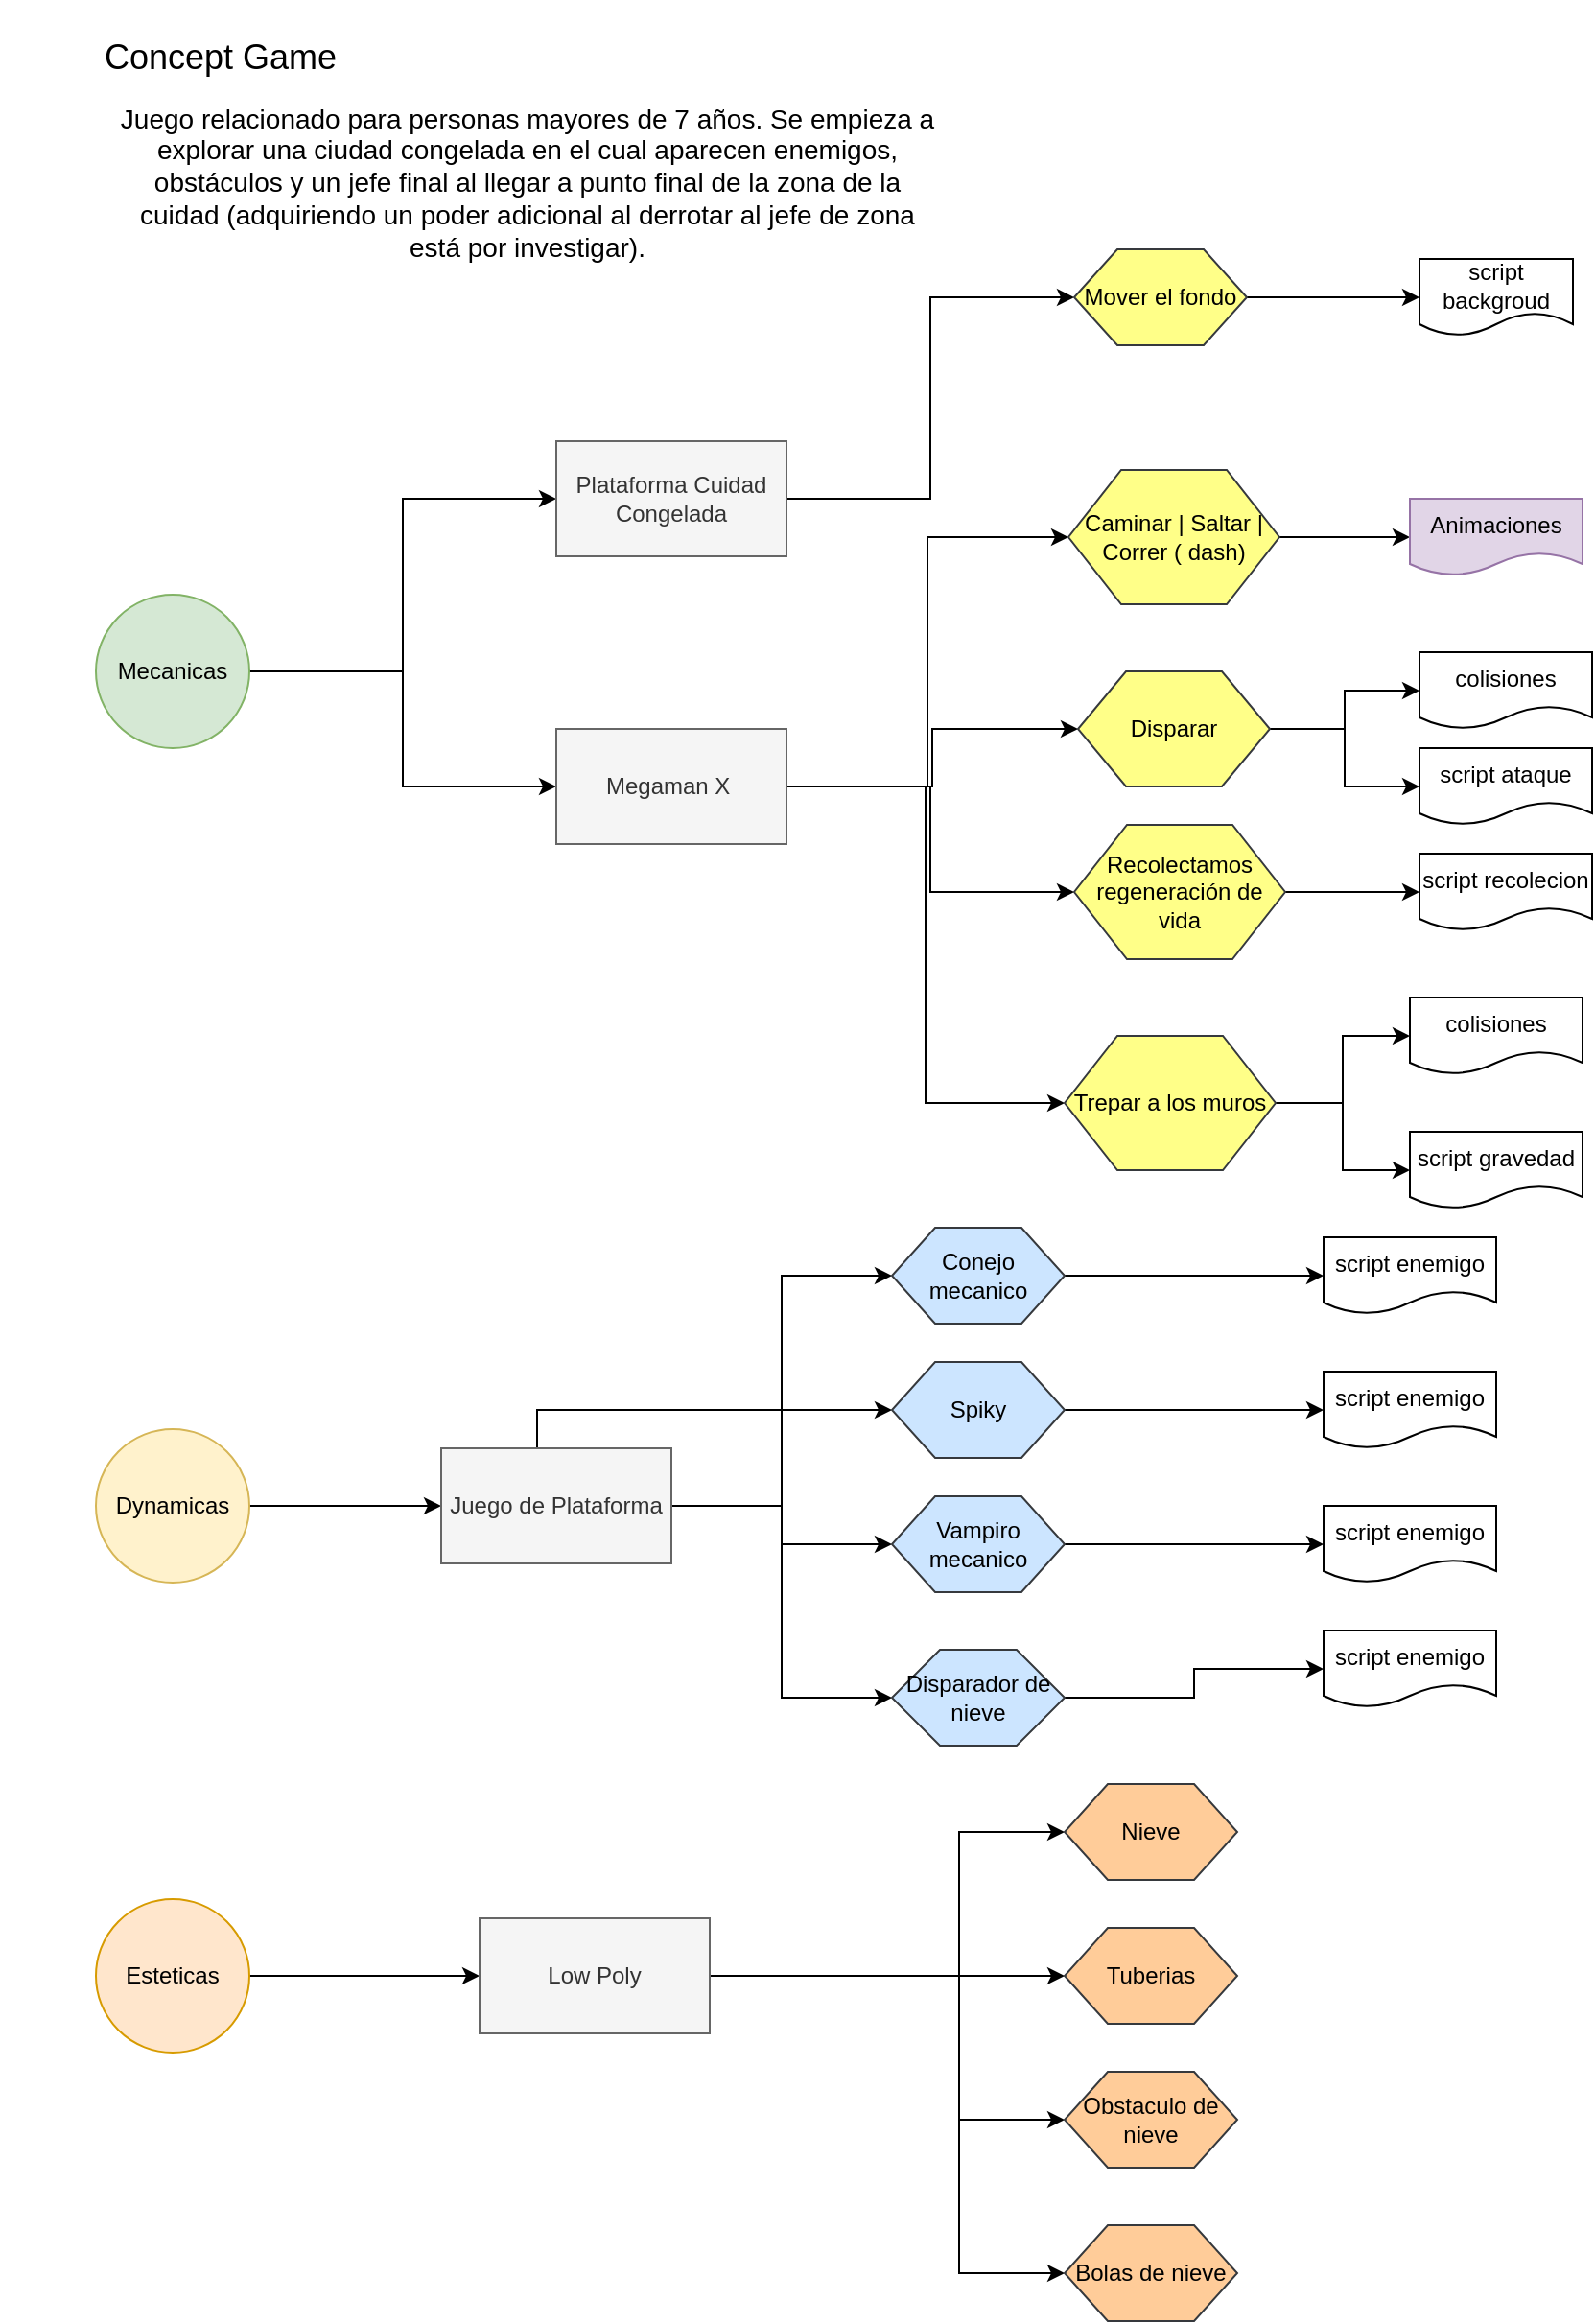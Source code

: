 <mxfile version="14.6.0" type="device" pages="2"><diagram id="MNo0vF9S_2Gnkzfg5jTZ" name="Documento diseño"><mxGraphModel dx="2489" dy="1963" grid="1" gridSize="10" guides="1" tooltips="1" connect="1" arrows="1" fold="1" page="1" pageScale="1" pageWidth="827" pageHeight="1169" math="0" shadow="0"><root><mxCell id="0"/><mxCell id="1" parent="0"/><mxCell id="G7IXwITZAQUb4Zuylp23-49" style="edgeStyle=orthogonalEdgeStyle;rounded=0;orthogonalLoop=1;jettySize=auto;html=1;" edge="1" parent="1" source="G7IXwITZAQUb4Zuylp23-3" target="G7IXwITZAQUb4Zuylp23-14"><mxGeometry relative="1" as="geometry"/></mxCell><mxCell id="G7IXwITZAQUb4Zuylp23-50" style="edgeStyle=orthogonalEdgeStyle;rounded=0;orthogonalLoop=1;jettySize=auto;html=1;" edge="1" parent="1" source="G7IXwITZAQUb4Zuylp23-3" target="G7IXwITZAQUb4Zuylp23-10"><mxGeometry relative="1" as="geometry"><Array as="points"><mxPoint x="190" y="-90"/><mxPoint x="190" y="-180"/></Array></mxGeometry></mxCell><mxCell id="G7IXwITZAQUb4Zuylp23-3" value="Mecanicas" style="ellipse;whiteSpace=wrap;html=1;aspect=fixed;fillColor=#d5e8d4;strokeColor=#82b366;" vertex="1" parent="1"><mxGeometry x="30" y="-130" width="80" height="80" as="geometry"/></mxCell><mxCell id="G7IXwITZAQUb4Zuylp23-4" style="edgeStyle=orthogonalEdgeStyle;rounded=0;orthogonalLoop=1;jettySize=auto;html=1;entryX=0;entryY=0.5;entryDx=0;entryDy=0;" edge="1" parent="1" source="G7IXwITZAQUb4Zuylp23-5" target="G7IXwITZAQUb4Zuylp23-29"><mxGeometry relative="1" as="geometry"/></mxCell><mxCell id="G7IXwITZAQUb4Zuylp23-5" value="Dynamicas" style="ellipse;whiteSpace=wrap;html=1;aspect=fixed;fillColor=#fff2cc;strokeColor=#d6b656;" vertex="1" parent="1"><mxGeometry x="30" y="305" width="80" height="80" as="geometry"/></mxCell><mxCell id="G7IXwITZAQUb4Zuylp23-6" style="edgeStyle=orthogonalEdgeStyle;rounded=0;orthogonalLoop=1;jettySize=auto;html=1;" edge="1" parent="1" source="G7IXwITZAQUb4Zuylp23-7" target="G7IXwITZAQUb4Zuylp23-36"><mxGeometry relative="1" as="geometry"/></mxCell><mxCell id="G7IXwITZAQUb4Zuylp23-7" value="Esteticas" style="ellipse;whiteSpace=wrap;html=1;aspect=fixed;fillColor=#ffe6cc;strokeColor=#d79b00;" vertex="1" parent="1"><mxGeometry x="30" y="550" width="80" height="80" as="geometry"/></mxCell><mxCell id="G7IXwITZAQUb4Zuylp23-8" style="edgeStyle=orthogonalEdgeStyle;rounded=0;orthogonalLoop=1;jettySize=auto;html=1;entryX=0;entryY=0.5;entryDx=0;entryDy=0;" edge="1" parent="1" source="G7IXwITZAQUb4Zuylp23-10" target="G7IXwITZAQUb4Zuylp23-26"><mxGeometry relative="1" as="geometry"/></mxCell><mxCell id="G7IXwITZAQUb4Zuylp23-10" value="Plataforma Cuidad Congelada" style="rounded=0;whiteSpace=wrap;html=1;fillColor=#f5f5f5;strokeColor=#666666;fontColor=#333333;" vertex="1" parent="1"><mxGeometry x="270" y="-210" width="120" height="60" as="geometry"/></mxCell><mxCell id="G7IXwITZAQUb4Zuylp23-60" style="edgeStyle=orthogonalEdgeStyle;rounded=0;orthogonalLoop=1;jettySize=auto;html=1;entryX=0;entryY=0.5;entryDx=0;entryDy=0;" edge="1" parent="1" source="G7IXwITZAQUb4Zuylp23-14" target="G7IXwITZAQUb4Zuylp23-22"><mxGeometry relative="1" as="geometry"/></mxCell><mxCell id="G7IXwITZAQUb4Zuylp23-61" style="edgeStyle=orthogonalEdgeStyle;rounded=0;orthogonalLoop=1;jettySize=auto;html=1;entryX=0;entryY=0.5;entryDx=0;entryDy=0;" edge="1" parent="1" source="G7IXwITZAQUb4Zuylp23-14" target="G7IXwITZAQUb4Zuylp23-18"><mxGeometry relative="1" as="geometry"><Array as="points"><mxPoint x="466" y="-30"/><mxPoint x="466" y="-60"/></Array></mxGeometry></mxCell><mxCell id="G7IXwITZAQUb4Zuylp23-62" style="edgeStyle=orthogonalEdgeStyle;rounded=0;orthogonalLoop=1;jettySize=auto;html=1;entryX=0;entryY=0.5;entryDx=0;entryDy=0;" edge="1" parent="1" source="G7IXwITZAQUb4Zuylp23-14" target="G7IXwITZAQUb4Zuylp23-20"><mxGeometry relative="1" as="geometry"/></mxCell><mxCell id="G7IXwITZAQUb4Zuylp23-64" style="edgeStyle=orthogonalEdgeStyle;rounded=0;orthogonalLoop=1;jettySize=auto;html=1;entryX=0;entryY=0.5;entryDx=0;entryDy=0;" edge="1" parent="1" source="G7IXwITZAQUb4Zuylp23-14" target="G7IXwITZAQUb4Zuylp23-54"><mxGeometry relative="1" as="geometry"/></mxCell><mxCell id="G7IXwITZAQUb4Zuylp23-14" value="Megaman X&amp;nbsp;" style="rounded=0;whiteSpace=wrap;html=1;fillColor=#f5f5f5;strokeColor=#666666;fontColor=#333333;" vertex="1" parent="1"><mxGeometry x="270" y="-60" width="120" height="60" as="geometry"/></mxCell><mxCell id="G7IXwITZAQUb4Zuylp23-15" style="edgeStyle=orthogonalEdgeStyle;rounded=0;orthogonalLoop=1;jettySize=auto;html=1;" edge="1" parent="1" source="G7IXwITZAQUb4Zuylp23-18" target="G7IXwITZAQUb4Zuylp23-40"><mxGeometry relative="1" as="geometry"/></mxCell><mxCell id="G7IXwITZAQUb4Zuylp23-17" style="edgeStyle=orthogonalEdgeStyle;rounded=0;orthogonalLoop=1;jettySize=auto;html=1;entryX=0;entryY=0.5;entryDx=0;entryDy=0;" edge="1" parent="1" source="G7IXwITZAQUb4Zuylp23-18" target="G7IXwITZAQUb4Zuylp23-46"><mxGeometry relative="1" as="geometry"/></mxCell><mxCell id="G7IXwITZAQUb4Zuylp23-18" value="Disparar" style="shape=hexagon;perimeter=hexagonPerimeter2;whiteSpace=wrap;html=1;fillColor=#ffff88;strokeColor=#36393d;" vertex="1" parent="1"><mxGeometry x="542" y="-90" width="100" height="60" as="geometry"/></mxCell><mxCell id="G7IXwITZAQUb4Zuylp23-19" style="edgeStyle=orthogonalEdgeStyle;rounded=0;orthogonalLoop=1;jettySize=auto;html=1;" edge="1" parent="1" source="G7IXwITZAQUb4Zuylp23-20" target="G7IXwITZAQUb4Zuylp23-42"><mxGeometry relative="1" as="geometry"/></mxCell><mxCell id="G7IXwITZAQUb4Zuylp23-20" value="Recolectamos regeneración de vida" style="shape=hexagon;perimeter=hexagonPerimeter2;whiteSpace=wrap;html=1;fillColor=#ffff88;strokeColor=#36393d;" vertex="1" parent="1"><mxGeometry x="540" y="-10" width="110" height="70" as="geometry"/></mxCell><mxCell id="G7IXwITZAQUb4Zuylp23-51" style="edgeStyle=orthogonalEdgeStyle;rounded=0;orthogonalLoop=1;jettySize=auto;html=1;" edge="1" parent="1" source="G7IXwITZAQUb4Zuylp23-22" target="G7IXwITZAQUb4Zuylp23-39"><mxGeometry relative="1" as="geometry"/></mxCell><mxCell id="G7IXwITZAQUb4Zuylp23-22" value="Caminar | Saltar | Correr ( dash)" style="shape=hexagon;perimeter=hexagonPerimeter2;whiteSpace=wrap;html=1;fillColor=#ffff88;strokeColor=#36393d;" vertex="1" parent="1"><mxGeometry x="537" y="-195" width="110" height="70" as="geometry"/></mxCell><mxCell id="G7IXwITZAQUb4Zuylp23-25" style="edgeStyle=orthogonalEdgeStyle;rounded=0;orthogonalLoop=1;jettySize=auto;html=1;" edge="1" parent="1" source="G7IXwITZAQUb4Zuylp23-26" target="G7IXwITZAQUb4Zuylp23-43"><mxGeometry relative="1" as="geometry"/></mxCell><mxCell id="G7IXwITZAQUb4Zuylp23-26" value="Mover el fondo" style="shape=hexagon;perimeter=hexagonPerimeter2;whiteSpace=wrap;html=1;fillColor=#ffff88;strokeColor=#36393d;" vertex="1" parent="1"><mxGeometry x="540" y="-310" width="90" height="50" as="geometry"/></mxCell><mxCell id="G7IXwITZAQUb4Zuylp23-28" style="edgeStyle=orthogonalEdgeStyle;rounded=0;orthogonalLoop=1;jettySize=auto;html=1;" edge="1" parent="1" source="G7IXwITZAQUb4Zuylp23-29" target="G7IXwITZAQUb4Zuylp23-33"><mxGeometry relative="1" as="geometry"><Array as="points"><mxPoint x="260" y="295"/></Array></mxGeometry></mxCell><mxCell id="G7IXwITZAQUb4Zuylp23-65" style="edgeStyle=orthogonalEdgeStyle;rounded=0;orthogonalLoop=1;jettySize=auto;html=1;entryX=0;entryY=0.5;entryDx=0;entryDy=0;" edge="1" parent="1" source="G7IXwITZAQUb4Zuylp23-29" target="G7IXwITZAQUb4Zuylp23-31"><mxGeometry relative="1" as="geometry"/></mxCell><mxCell id="G7IXwITZAQUb4Zuylp23-68" style="edgeStyle=orthogonalEdgeStyle;rounded=0;orthogonalLoop=1;jettySize=auto;html=1;entryX=0;entryY=0.5;entryDx=0;entryDy=0;" edge="1" parent="1" source="G7IXwITZAQUb4Zuylp23-29" target="G7IXwITZAQUb4Zuylp23-67"><mxGeometry relative="1" as="geometry"/></mxCell><mxCell id="G7IXwITZAQUb4Zuylp23-71" style="edgeStyle=orthogonalEdgeStyle;rounded=0;orthogonalLoop=1;jettySize=auto;html=1;entryX=0;entryY=0.5;entryDx=0;entryDy=0;" edge="1" parent="1" source="G7IXwITZAQUb4Zuylp23-29" target="G7IXwITZAQUb4Zuylp23-70"><mxGeometry relative="1" as="geometry"/></mxCell><mxCell id="G7IXwITZAQUb4Zuylp23-29" value="Juego de Plataforma" style="rounded=0;whiteSpace=wrap;html=1;fillColor=#f5f5f5;strokeColor=#666666;fontColor=#333333;" vertex="1" parent="1"><mxGeometry x="210" y="315" width="120" height="60" as="geometry"/></mxCell><mxCell id="G7IXwITZAQUb4Zuylp23-75" style="edgeStyle=orthogonalEdgeStyle;rounded=0;orthogonalLoop=1;jettySize=auto;html=1;entryX=0;entryY=0.5;entryDx=0;entryDy=0;" edge="1" parent="1" source="G7IXwITZAQUb4Zuylp23-31" target="G7IXwITZAQUb4Zuylp23-73"><mxGeometry relative="1" as="geometry"/></mxCell><mxCell id="G7IXwITZAQUb4Zuylp23-31" value="Conejo mecanico" style="shape=hexagon;perimeter=hexagonPerimeter2;whiteSpace=wrap;html=1;fillColor=#cce5ff;strokeColor=#36393d;" vertex="1" parent="1"><mxGeometry x="445" y="200" width="90" height="50" as="geometry"/></mxCell><mxCell id="G7IXwITZAQUb4Zuylp23-32" style="edgeStyle=orthogonalEdgeStyle;rounded=0;orthogonalLoop=1;jettySize=auto;html=1;" edge="1" parent="1" source="G7IXwITZAQUb4Zuylp23-33" target="G7IXwITZAQUb4Zuylp23-45"><mxGeometry relative="1" as="geometry"/></mxCell><mxCell id="G7IXwITZAQUb4Zuylp23-33" value="Spiky" style="shape=hexagon;perimeter=hexagonPerimeter2;whiteSpace=wrap;html=1;fillColor=#cce5ff;strokeColor=#36393d;" vertex="1" parent="1"><mxGeometry x="445" y="270" width="90" height="50" as="geometry"/></mxCell><mxCell id="G7IXwITZAQUb4Zuylp23-82" style="edgeStyle=orthogonalEdgeStyle;rounded=0;orthogonalLoop=1;jettySize=auto;html=1;entryX=0;entryY=0.5;entryDx=0;entryDy=0;" edge="1" parent="1" source="G7IXwITZAQUb4Zuylp23-36" target="G7IXwITZAQUb4Zuylp23-81"><mxGeometry relative="1" as="geometry"/></mxCell><mxCell id="G7IXwITZAQUb4Zuylp23-83" style="edgeStyle=orthogonalEdgeStyle;rounded=0;orthogonalLoop=1;jettySize=auto;html=1;entryX=0;entryY=0.5;entryDx=0;entryDy=0;" edge="1" parent="1" source="G7IXwITZAQUb4Zuylp23-36" target="G7IXwITZAQUb4Zuylp23-38"><mxGeometry relative="1" as="geometry"><mxPoint x="490" y="670" as="targetPoint"/><Array as="points"><mxPoint x="480" y="590"/><mxPoint x="480" y="665"/></Array></mxGeometry></mxCell><mxCell id="G7IXwITZAQUb4Zuylp23-84" style="edgeStyle=orthogonalEdgeStyle;rounded=0;orthogonalLoop=1;jettySize=auto;html=1;entryX=0;entryY=0.5;entryDx=0;entryDy=0;" edge="1" parent="1" source="G7IXwITZAQUb4Zuylp23-36" target="G7IXwITZAQUb4Zuylp23-37"><mxGeometry relative="1" as="geometry"><Array as="points"><mxPoint x="480" y="590"/><mxPoint x="480" y="515"/></Array></mxGeometry></mxCell><mxCell id="G7IXwITZAQUb4Zuylp23-85" style="edgeStyle=orthogonalEdgeStyle;rounded=0;orthogonalLoop=1;jettySize=auto;html=1;entryX=0;entryY=0.5;entryDx=0;entryDy=0;" edge="1" parent="1" source="G7IXwITZAQUb4Zuylp23-36" target="G7IXwITZAQUb4Zuylp23-86"><mxGeometry relative="1" as="geometry"><mxPoint x="480" y="770" as="targetPoint"/><Array as="points"><mxPoint x="480" y="590"/><mxPoint x="480" y="745"/></Array></mxGeometry></mxCell><mxCell id="G7IXwITZAQUb4Zuylp23-36" value="Low Poly" style="rounded=0;whiteSpace=wrap;html=1;fillColor=#f5f5f5;strokeColor=#666666;fontColor=#333333;" vertex="1" parent="1"><mxGeometry x="230" y="560" width="120" height="60" as="geometry"/></mxCell><mxCell id="G7IXwITZAQUb4Zuylp23-37" value="Nieve" style="shape=hexagon;perimeter=hexagonPerimeter2;whiteSpace=wrap;html=1;fillColor=#ffcc99;strokeColor=#36393d;" vertex="1" parent="1"><mxGeometry x="535" y="490" width="90" height="50" as="geometry"/></mxCell><mxCell id="G7IXwITZAQUb4Zuylp23-38" value="Obstaculo de nieve" style="shape=hexagon;perimeter=hexagonPerimeter2;whiteSpace=wrap;html=1;fillColor=#ffcc99;strokeColor=#36393d;" vertex="1" parent="1"><mxGeometry x="535" y="640" width="90" height="50" as="geometry"/></mxCell><mxCell id="G7IXwITZAQUb4Zuylp23-39" value="Animaciones" style="shape=document;whiteSpace=wrap;html=1;boundedLbl=1;fillColor=#e1d5e7;strokeColor=#9673a6;" vertex="1" parent="1"><mxGeometry x="715" y="-180" width="90" height="40" as="geometry"/></mxCell><mxCell id="G7IXwITZAQUb4Zuylp23-40" value="script ataque" style="shape=document;whiteSpace=wrap;html=1;boundedLbl=1;" vertex="1" parent="1"><mxGeometry x="720" y="-50" width="90" height="40" as="geometry"/></mxCell><mxCell id="G7IXwITZAQUb4Zuylp23-42" value="script recolecion" style="shape=document;whiteSpace=wrap;html=1;boundedLbl=1;" vertex="1" parent="1"><mxGeometry x="720" y="5" width="90" height="40" as="geometry"/></mxCell><mxCell id="G7IXwITZAQUb4Zuylp23-43" value="script backgroud" style="shape=document;whiteSpace=wrap;html=1;boundedLbl=1;" vertex="1" parent="1"><mxGeometry x="720" y="-305" width="80" height="40" as="geometry"/></mxCell><mxCell id="G7IXwITZAQUb4Zuylp23-45" value="script enemigo" style="shape=document;whiteSpace=wrap;html=1;boundedLbl=1;" vertex="1" parent="1"><mxGeometry x="670" y="275" width="90" height="40" as="geometry"/></mxCell><mxCell id="G7IXwITZAQUb4Zuylp23-46" value="colisiones" style="shape=document;whiteSpace=wrap;html=1;boundedLbl=1;" vertex="1" parent="1"><mxGeometry x="720" y="-100" width="90" height="40" as="geometry"/></mxCell><mxCell id="G7IXwITZAQUb4Zuylp23-47" value="&lt;span style=&quot;font-size: 18px&quot;&gt;Concept Game&lt;/span&gt;" style="text;html=1;strokeColor=none;fillColor=none;align=center;verticalAlign=middle;whiteSpace=wrap;rounded=0;" vertex="1" parent="1"><mxGeometry x="-20" y="-440" width="230" height="60" as="geometry"/></mxCell><mxCell id="G7IXwITZAQUb4Zuylp23-48" value="&lt;font style=&quot;font-size: 14px&quot;&gt;Juego relacionado para personas mayores de 7 años. Se empieza a explorar una ciudad congelada en el cual aparecen enemigos, obstáculos y un jefe final al llegar a punto final de la zona de la cuidad (adquiriendo un poder adicional al derrotar al jefe de zona está por investigar).&lt;/font&gt;" style="text;html=1;strokeColor=none;fillColor=none;align=center;verticalAlign=middle;whiteSpace=wrap;rounded=0;" vertex="1" parent="1"><mxGeometry x="40" y="-385" width="430" height="80" as="geometry"/></mxCell><mxCell id="G7IXwITZAQUb4Zuylp23-56" style="edgeStyle=orthogonalEdgeStyle;rounded=0;orthogonalLoop=1;jettySize=auto;html=1;entryX=0;entryY=0.5;entryDx=0;entryDy=0;" edge="1" parent="1" source="G7IXwITZAQUb4Zuylp23-54" target="G7IXwITZAQUb4Zuylp23-55"><mxGeometry relative="1" as="geometry"/></mxCell><mxCell id="G7IXwITZAQUb4Zuylp23-58" style="edgeStyle=orthogonalEdgeStyle;rounded=0;orthogonalLoop=1;jettySize=auto;html=1;entryX=0;entryY=0.5;entryDx=0;entryDy=0;" edge="1" parent="1" source="G7IXwITZAQUb4Zuylp23-54" target="G7IXwITZAQUb4Zuylp23-57"><mxGeometry relative="1" as="geometry"/></mxCell><mxCell id="G7IXwITZAQUb4Zuylp23-54" value="Trepar a los muros" style="shape=hexagon;perimeter=hexagonPerimeter2;whiteSpace=wrap;html=1;fillColor=#ffff88;strokeColor=#36393d;" vertex="1" parent="1"><mxGeometry x="535" y="100" width="110" height="70" as="geometry"/></mxCell><mxCell id="G7IXwITZAQUb4Zuylp23-55" value="colisiones" style="shape=document;whiteSpace=wrap;html=1;boundedLbl=1;" vertex="1" parent="1"><mxGeometry x="715" y="80" width="90" height="40" as="geometry"/></mxCell><mxCell id="G7IXwITZAQUb4Zuylp23-57" value="script gravedad" style="shape=document;whiteSpace=wrap;html=1;boundedLbl=1;" vertex="1" parent="1"><mxGeometry x="715" y="150" width="90" height="40" as="geometry"/></mxCell><mxCell id="G7IXwITZAQUb4Zuylp23-80" style="edgeStyle=orthogonalEdgeStyle;rounded=0;orthogonalLoop=1;jettySize=auto;html=1;entryX=0;entryY=0.5;entryDx=0;entryDy=0;" edge="1" parent="1" source="G7IXwITZAQUb4Zuylp23-67" target="G7IXwITZAQUb4Zuylp23-76"><mxGeometry relative="1" as="geometry"/></mxCell><mxCell id="G7IXwITZAQUb4Zuylp23-67" value="Vampiro mecanico" style="shape=hexagon;perimeter=hexagonPerimeter2;whiteSpace=wrap;html=1;fillColor=#cce5ff;strokeColor=#36393d;" vertex="1" parent="1"><mxGeometry x="445" y="340" width="90" height="50" as="geometry"/></mxCell><mxCell id="G7IXwITZAQUb4Zuylp23-79" style="edgeStyle=orthogonalEdgeStyle;rounded=0;orthogonalLoop=1;jettySize=auto;html=1;entryX=0;entryY=0.5;entryDx=0;entryDy=0;" edge="1" parent="1" source="G7IXwITZAQUb4Zuylp23-70" target="G7IXwITZAQUb4Zuylp23-77"><mxGeometry relative="1" as="geometry"/></mxCell><mxCell id="G7IXwITZAQUb4Zuylp23-70" value="Disparador de nieve" style="shape=hexagon;perimeter=hexagonPerimeter2;whiteSpace=wrap;html=1;fillColor=#cce5ff;strokeColor=#36393d;size=0.278;" vertex="1" parent="1"><mxGeometry x="445" y="420" width="90" height="50" as="geometry"/></mxCell><mxCell id="G7IXwITZAQUb4Zuylp23-73" value="script enemigo" style="shape=document;whiteSpace=wrap;html=1;boundedLbl=1;" vertex="1" parent="1"><mxGeometry x="670" y="205" width="90" height="40" as="geometry"/></mxCell><mxCell id="G7IXwITZAQUb4Zuylp23-76" value="script enemigo" style="shape=document;whiteSpace=wrap;html=1;boundedLbl=1;" vertex="1" parent="1"><mxGeometry x="670" y="345" width="90" height="40" as="geometry"/></mxCell><mxCell id="G7IXwITZAQUb4Zuylp23-77" value="script enemigo" style="shape=document;whiteSpace=wrap;html=1;boundedLbl=1;" vertex="1" parent="1"><mxGeometry x="670" y="410" width="90" height="40" as="geometry"/></mxCell><mxCell id="G7IXwITZAQUb4Zuylp23-81" value="Tuberias" style="shape=hexagon;perimeter=hexagonPerimeter2;whiteSpace=wrap;html=1;fillColor=#ffcc99;strokeColor=#36393d;" vertex="1" parent="1"><mxGeometry x="535" y="565" width="90" height="50" as="geometry"/></mxCell><mxCell id="G7IXwITZAQUb4Zuylp23-86" value="Bolas de nieve" style="shape=hexagon;perimeter=hexagonPerimeter2;whiteSpace=wrap;html=1;fillColor=#ffcc99;strokeColor=#36393d;" vertex="1" parent="1"><mxGeometry x="535" y="720" width="90" height="50" as="geometry"/></mxCell></root></mxGraphModel></diagram><diagram id="8wKhWGFiEPexcMnaXcd6" name="Game Looping"><mxGraphModel dx="1662" dy="1963" grid="1" gridSize="10" guides="1" tooltips="1" connect="1" arrows="1" fold="1" page="1" pageScale="1" pageWidth="827" pageHeight="1169" math="0" shadow="0"><root><mxCell id="Xa3QaB_Uq2KNKlDVMlDd-0"/><mxCell id="Xa3QaB_Uq2KNKlDVMlDd-1" parent="Xa3QaB_Uq2KNKlDVMlDd-0"/><mxCell id="Xa3QaB_Uq2KNKlDVMlDd-2" value="Menu" style="ellipse;whiteSpace=wrap;html=1;fillColor=none;dashed=1;" vertex="1" parent="Xa3QaB_Uq2KNKlDVMlDd-1"><mxGeometry x="305" y="50" width="145" height="110" as="geometry"/></mxCell><mxCell id="Xa3QaB_Uq2KNKlDVMlDd-3" value="" style="rhombus;whiteSpace=wrap;html=1;fillColor=#1ba1e2;strokeColor=#006EAF;fontColor=#ffffff;" vertex="1" parent="Xa3QaB_Uq2KNKlDVMlDd-1"><mxGeometry x="362.5" y="30" width="30" height="40" as="geometry"/></mxCell><mxCell id="Xa3QaB_Uq2KNKlDVMlDd-4" value="inicio" style="text;html=1;strokeColor=none;fillColor=none;align=center;verticalAlign=middle;whiteSpace=wrap;rounded=0;" vertex="1" parent="Xa3QaB_Uq2KNKlDVMlDd-1"><mxGeometry x="385" y="20" width="40" height="20" as="geometry"/></mxCell><mxCell id="Xa3QaB_Uq2KNKlDVMlDd-5" value="Start game" style="rounded=0;whiteSpace=wrap;html=1;fillColor=#fff2cc;strokeColor=#d6b656;" vertex="1" parent="Xa3QaB_Uq2KNKlDVMlDd-1"><mxGeometry x="260" y="85" width="70" height="30" as="geometry"/></mxCell><mxCell id="Xa3QaB_Uq2KNKlDVMlDd-6" value="Plataforma ( Stage 1)" style="ellipse;whiteSpace=wrap;html=1;fillColor=none;dashed=1;" vertex="1" parent="Xa3QaB_Uq2KNKlDVMlDd-1"><mxGeometry x="170" y="140" width="235" height="240" as="geometry"/></mxCell><mxCell id="Xa3QaB_Uq2KNKlDVMlDd-7" value="" style="ellipse;whiteSpace=wrap;html=1;aspect=fixed;fillColor=#647687;strokeColor=#314354;fontColor=#ffffff;" vertex="1" parent="Xa3QaB_Uq2KNKlDVMlDd-1"><mxGeometry x="440" y="85" width="30" height="30" as="geometry"/></mxCell><mxCell id="Xa3QaB_Uq2KNKlDVMlDd-8" value="Saltar obstaculos" style="rounded=0;whiteSpace=wrap;html=1;fillColor=#ffff88;strokeColor=#36393d;" vertex="1" parent="Xa3QaB_Uq2KNKlDVMlDd-1"><mxGeometry x="120" y="150" width="120" height="30" as="geometry"/></mxCell><mxCell id="Xa3QaB_Uq2KNKlDVMlDd-9" value="Atacar enemigos" style="rounded=0;whiteSpace=wrap;html=1;fillColor=#ffff88;strokeColor=#36393d;" vertex="1" parent="Xa3QaB_Uq2KNKlDVMlDd-1"><mxGeometry x="90" y="300" width="120" height="30" as="geometry"/></mxCell><mxCell id="Xa3QaB_Uq2KNKlDVMlDd-10" value="Recolectar energia en caso el personaje haya sido dañado" style="rounded=0;whiteSpace=wrap;html=1;fillColor=#ffff88;strokeColor=#36393d;" vertex="1" parent="Xa3QaB_Uq2KNKlDVMlDd-1"><mxGeometry x="339" y="280" width="150" height="50" as="geometry"/></mxCell><mxCell id="Xa3QaB_Uq2KNKlDVMlDd-11" value="Llegar hasta el jefe final" style="rounded=0;whiteSpace=wrap;html=1;fillColor=#ffff88;strokeColor=#36393d;" vertex="1" parent="Xa3QaB_Uq2KNKlDVMlDd-1"><mxGeometry x="330" y="190" width="140" height="40" as="geometry"/></mxCell><mxCell id="Xa3QaB_Uq2KNKlDVMlDd-12" value="No existe un tiempo limite" style="shape=document;whiteSpace=wrap;html=1;boundedLbl=1;fillColor=none;" vertex="1" parent="Xa3QaB_Uq2KNKlDVMlDd-1"><mxGeometry x="470" y="150" width="150" height="40" as="geometry"/></mxCell><mxCell id="Xa3QaB_Uq2KNKlDVMlDd-13" value="Destriur a los enemigos que aparecen durante el stage" style="shape=document;whiteSpace=wrap;html=1;boundedLbl=1;fillColor=none;" vertex="1" parent="Xa3QaB_Uq2KNKlDVMlDd-1"><mxGeometry x="490" y="200" width="190" height="50" as="geometry"/></mxCell><mxCell id="Xa3QaB_Uq2KNKlDVMlDd-17" value="Salir" style="text;html=1;strokeColor=none;fillColor=none;align=center;verticalAlign=middle;whiteSpace=wrap;rounded=0;" vertex="1" parent="Xa3QaB_Uq2KNKlDVMlDd-1"><mxGeometry x="470" y="85" width="40" height="20" as="geometry"/></mxCell><mxCell id="Xa3QaB_Uq2KNKlDVMlDd-18" value="&lt;h1&gt;Game Looping&lt;/h1&gt;&lt;p&gt;&lt;span&gt;Juego de plataforma en donde se atacarán los enemigos y al jefe final durante la cuidad congelada, hay una probabilidad de que los enemigos boten regeneración de salud (y de que el jefe final al ser derrotado pueda brindar un poder adicional)&lt;/span&gt;&lt;br&gt;&lt;/p&gt;&lt;p&gt;&lt;br&gt;&lt;/p&gt;&lt;p&gt;&lt;br&gt;&lt;/p&gt;&lt;p&gt;&lt;br&gt;&lt;/p&gt;" style="text;html=1;strokeColor=none;fillColor=none;spacing=5;spacingTop=-20;whiteSpace=wrap;overflow=hidden;rounded=0;" vertex="1" parent="Xa3QaB_Uq2KNKlDVMlDd-1"><mxGeometry x="180" y="-140" width="420" height="150" as="geometry"/></mxCell><mxCell id="Xa3QaB_Uq2KNKlDVMlDd-20" value="Destruir al jefe final &lt;br&gt;que aparecerá al final del stage" style="shape=document;whiteSpace=wrap;html=1;boundedLbl=1;fillColor=none;" vertex="1" parent="Xa3QaB_Uq2KNKlDVMlDd-1"><mxGeometry x="530" y="260" width="190" height="50" as="geometry"/></mxCell><mxCell id="Xa3QaB_Uq2KNKlDVMlDd-21" value="Evadir obstáculos" style="rounded=0;whiteSpace=wrap;html=1;fillColor=#ffff88;strokeColor=#36393d;" vertex="1" parent="Xa3QaB_Uq2KNKlDVMlDd-1"><mxGeometry x="80" y="220" width="120" height="30" as="geometry"/></mxCell></root></mxGraphModel></diagram></mxfile>